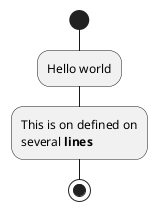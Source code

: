 @startuml
	skinparam ArrowHeadColor none
	start
	:Hello world;
	:This is on defined on
	several **lines**;
	stop
@enduml

@startuml
	skinparam ArrowHeadColor none
	start
	repeat :Enter data;
	:Submit;
	backward :Warning;
	repeat while (Valid?) is (No) not (Yes)
	stop
@enduml